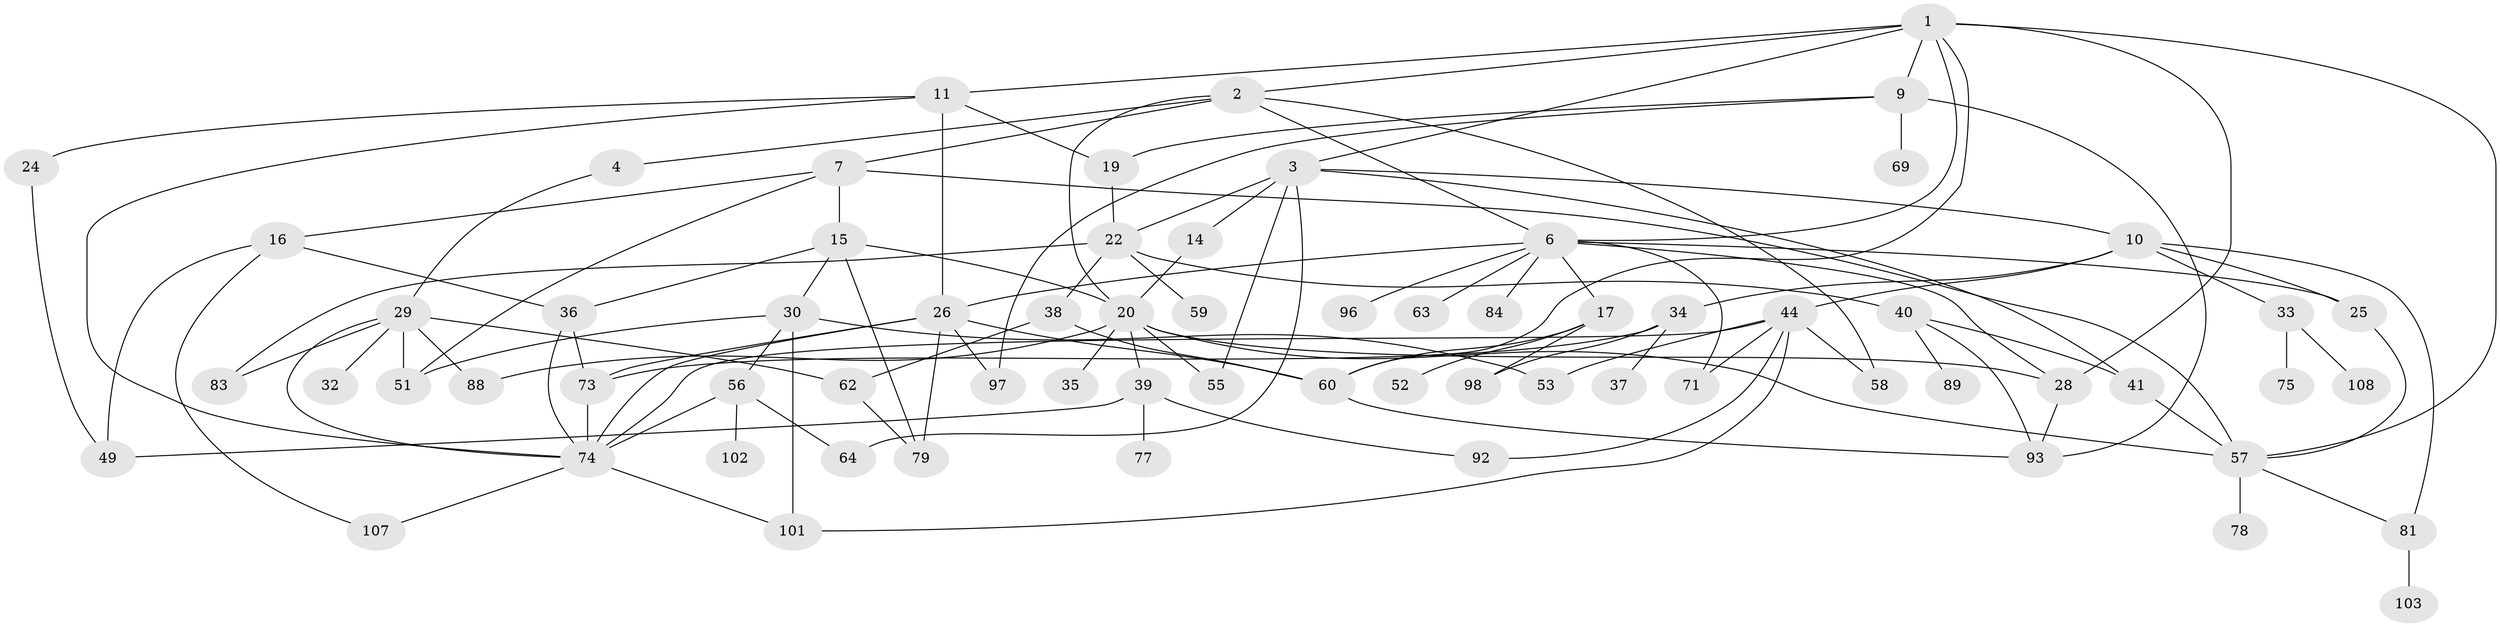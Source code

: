 // original degree distribution, {6: 0.046296296296296294, 5: 0.10185185185185185, 2: 0.28703703703703703, 3: 0.1574074074074074, 7: 0.018518518518518517, 4: 0.18518518518518517, 1: 0.2037037037037037}
// Generated by graph-tools (version 1.1) at 2025/10/02/27/25 16:10:52]
// undirected, 69 vertices, 118 edges
graph export_dot {
graph [start="1"]
  node [color=gray90,style=filled];
  1 [super="+8"];
  2 [super="+5"];
  3 [super="+13"];
  4;
  6 [super="+12"];
  7 [super="+94"];
  9 [super="+54"];
  10 [super="+21"];
  11 [super="+80"];
  14 [super="+70"];
  15 [super="+50"];
  16;
  17 [super="+18"];
  19 [super="+23"];
  20 [super="+27"];
  22 [super="+45"];
  24 [super="+99"];
  25 [super="+100"];
  26 [super="+85"];
  28 [super="+48"];
  29 [super="+43"];
  30 [super="+31"];
  32 [super="+68"];
  33 [super="+42"];
  34 [super="+47"];
  35;
  36 [super="+95"];
  37;
  38;
  39 [super="+66"];
  40 [super="+46"];
  41 [super="+67"];
  44 [super="+106"];
  49;
  51 [super="+72"];
  52;
  53;
  55;
  56 [super="+105"];
  57 [super="+65"];
  58;
  59;
  60 [super="+61"];
  62 [super="+76"];
  63;
  64;
  69;
  71;
  73;
  74 [super="+86"];
  75;
  77;
  78;
  79 [super="+87"];
  81 [super="+82"];
  83 [super="+91"];
  84 [super="+90"];
  88;
  89;
  92;
  93;
  96;
  97;
  98;
  101;
  102;
  103 [super="+104"];
  107;
  108;
  1 -- 2;
  1 -- 3;
  1 -- 11;
  1 -- 60;
  1 -- 6;
  1 -- 28;
  1 -- 9;
  1 -- 57;
  2 -- 4;
  2 -- 6;
  2 -- 58;
  2 -- 20;
  2 -- 7;
  3 -- 10;
  3 -- 64;
  3 -- 55;
  3 -- 41;
  3 -- 14;
  3 -- 22;
  4 -- 29;
  6 -- 17;
  6 -- 26;
  6 -- 84;
  6 -- 96;
  6 -- 71;
  6 -- 25;
  6 -- 63;
  6 -- 28;
  7 -- 15;
  7 -- 16;
  7 -- 57;
  7 -- 51;
  9 -- 69;
  9 -- 97;
  9 -- 93;
  9 -- 19;
  10 -- 33;
  10 -- 81;
  10 -- 25;
  10 -- 34;
  10 -- 44;
  11 -- 19;
  11 -- 24;
  11 -- 26;
  11 -- 74;
  14 -- 20;
  15 -- 30;
  15 -- 79;
  15 -- 20;
  15 -- 36;
  16 -- 36;
  16 -- 49;
  16 -- 107;
  17 -- 52;
  17 -- 60;
  17 -- 98;
  19 -- 22;
  20 -- 39;
  20 -- 55;
  20 -- 88;
  20 -- 35;
  20 -- 57;
  20 -- 28;
  22 -- 38;
  22 -- 40;
  22 -- 59;
  22 -- 83;
  24 -- 49;
  25 -- 57;
  26 -- 79;
  26 -- 73;
  26 -- 97;
  26 -- 60;
  26 -- 74;
  28 -- 93;
  29 -- 32;
  29 -- 62;
  29 -- 83;
  29 -- 88;
  29 -- 74;
  29 -- 51;
  30 -- 56;
  30 -- 51;
  30 -- 53;
  30 -- 101;
  33 -- 108;
  33 -- 75;
  34 -- 37;
  34 -- 98;
  34 -- 73;
  36 -- 73;
  36 -- 74;
  38 -- 60;
  38 -- 62;
  39 -- 92;
  39 -- 49;
  39 -- 77;
  40 -- 41;
  40 -- 89;
  40 -- 93;
  41 -- 57;
  44 -- 101;
  44 -- 53;
  44 -- 58;
  44 -- 71;
  44 -- 74;
  44 -- 92;
  56 -- 64;
  56 -- 102;
  56 -- 74;
  57 -- 81;
  57 -- 78;
  60 -- 93;
  62 -- 79;
  73 -- 74;
  74 -- 107;
  74 -- 101;
  81 -- 103;
}

